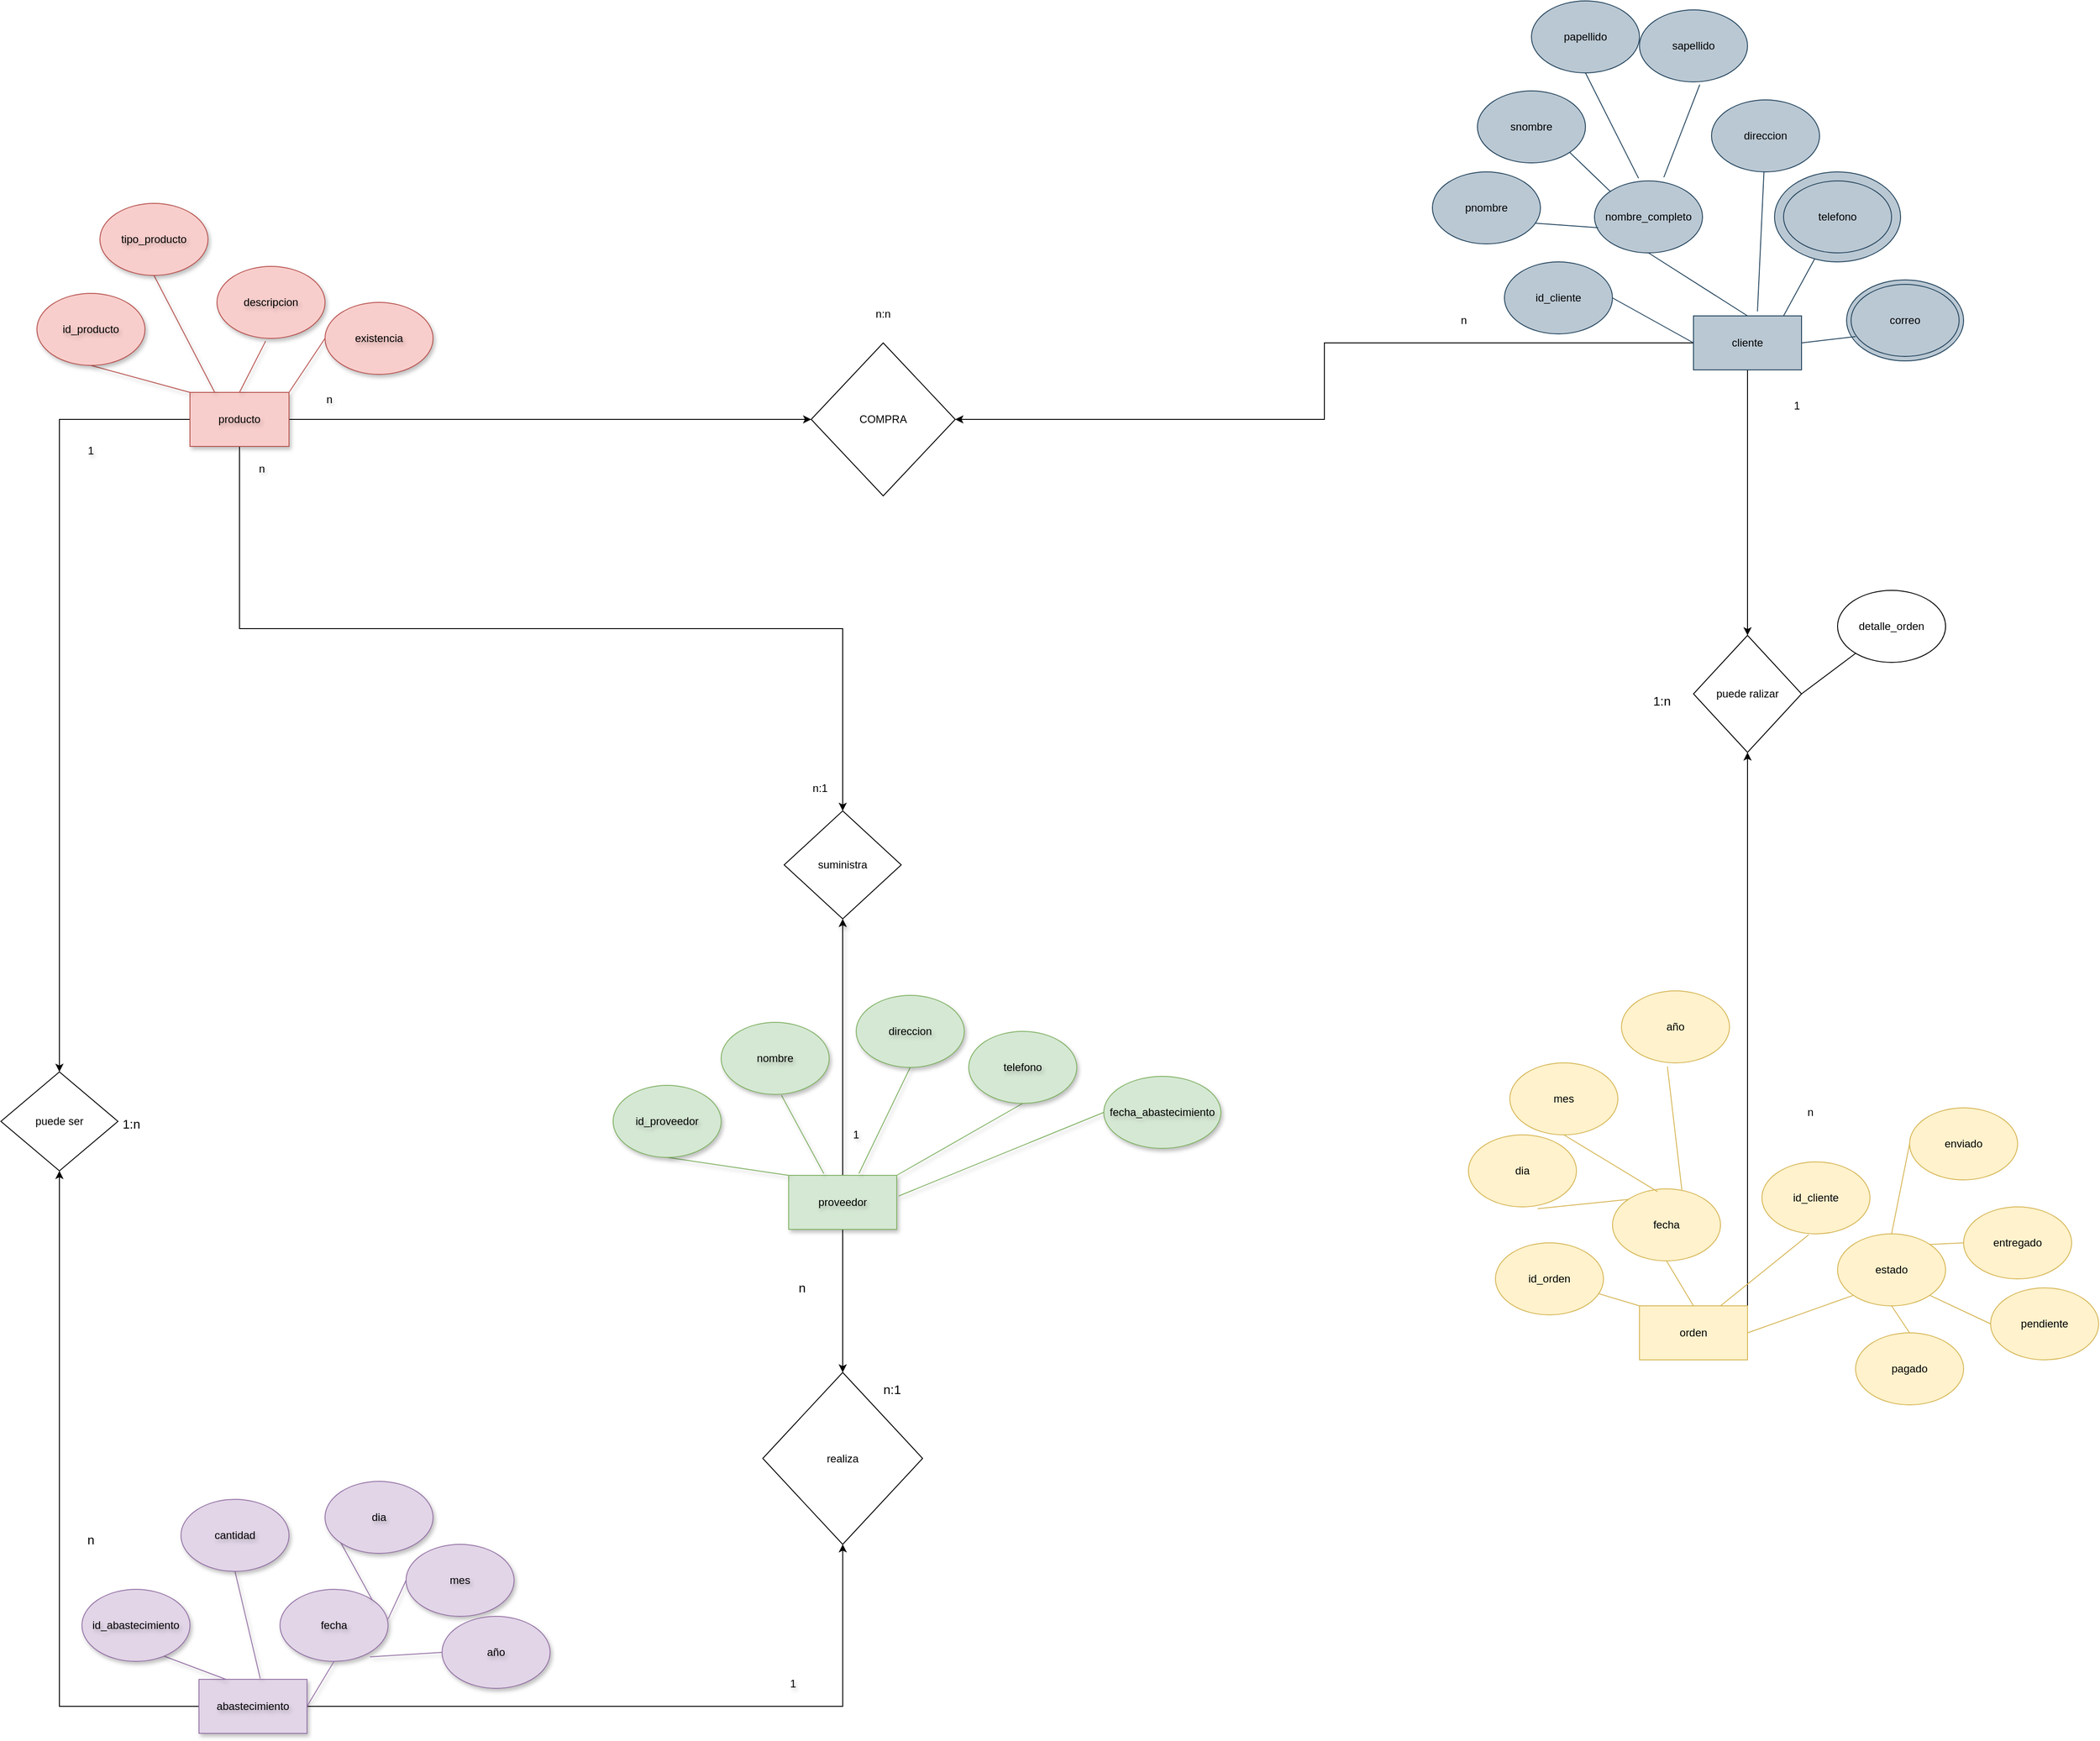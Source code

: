 <mxfile version="24.0.2" type="github">
  <diagram name="Página-1" id="KQwpbQ9i_a1BtApClrWy">
    <mxGraphModel dx="5002" dy="2839" grid="1" gridSize="10" guides="1" tooltips="1" connect="1" arrows="1" fold="1" page="1" pageScale="1" pageWidth="827" pageHeight="1169" math="0" shadow="0">
      <root>
        <mxCell id="0" />
        <mxCell id="1" parent="0" />
        <mxCell id="RHrHVaiQjJZBg-y2Oaoj-41" value="" style="ellipse;whiteSpace=wrap;html=1;fillColor=#bac8d3;strokeColor=#23445d;" vertex="1" parent="1">
          <mxGeometry x="590" y="-205" width="130" height="90" as="geometry" />
        </mxCell>
        <mxCell id="RHrHVaiQjJZBg-y2Oaoj-15" value="" style="ellipse;whiteSpace=wrap;html=1;fillColor=#bac8d3;strokeColor=#23445d;" vertex="1" parent="1">
          <mxGeometry x="510" y="-325" width="140" height="100" as="geometry" />
        </mxCell>
        <mxCell id="RHrHVaiQjJZBg-y2Oaoj-98" style="edgeStyle=orthogonalEdgeStyle;rounded=0;orthogonalLoop=1;jettySize=auto;html=1;" edge="1" parent="1" source="RHrHVaiQjJZBg-y2Oaoj-1" target="RHrHVaiQjJZBg-y2Oaoj-99">
          <mxGeometry relative="1" as="geometry">
            <mxPoint x="530" y="300" as="targetPoint" />
          </mxGeometry>
        </mxCell>
        <mxCell id="RHrHVaiQjJZBg-y2Oaoj-122" style="edgeStyle=orthogonalEdgeStyle;rounded=0;orthogonalLoop=1;jettySize=auto;html=1;exitX=0;exitY=0.5;exitDx=0;exitDy=0;entryX=1;entryY=0.5;entryDx=0;entryDy=0;" edge="1" parent="1" source="RHrHVaiQjJZBg-y2Oaoj-1" target="RHrHVaiQjJZBg-y2Oaoj-97">
          <mxGeometry relative="1" as="geometry" />
        </mxCell>
        <mxCell id="RHrHVaiQjJZBg-y2Oaoj-1" value="cliente" style="rounded=0;whiteSpace=wrap;html=1;fillColor=#bac8d3;strokeColor=#23445d;" vertex="1" parent="1">
          <mxGeometry x="420" y="-165" width="120" height="60" as="geometry" />
        </mxCell>
        <mxCell id="RHrHVaiQjJZBg-y2Oaoj-90" style="edgeStyle=orthogonalEdgeStyle;rounded=0;orthogonalLoop=1;jettySize=auto;html=1;entryX=0.5;entryY=0;entryDx=0;entryDy=0;exitX=0.5;exitY=1;exitDx=0;exitDy=0;" edge="1" parent="1" source="RHrHVaiQjJZBg-y2Oaoj-2" target="RHrHVaiQjJZBg-y2Oaoj-92">
          <mxGeometry relative="1" as="geometry">
            <mxPoint x="-890" y="530" as="targetPoint" />
            <mxPoint x="-1140" y="160" as="sourcePoint" />
          </mxGeometry>
        </mxCell>
        <mxCell id="RHrHVaiQjJZBg-y2Oaoj-108" style="edgeStyle=orthogonalEdgeStyle;rounded=0;orthogonalLoop=1;jettySize=auto;html=1;exitX=0;exitY=0.5;exitDx=0;exitDy=0;" edge="1" parent="1" source="RHrHVaiQjJZBg-y2Oaoj-2" target="RHrHVaiQjJZBg-y2Oaoj-109">
          <mxGeometry relative="1" as="geometry">
            <mxPoint x="-1412" y="420" as="targetPoint" />
          </mxGeometry>
        </mxCell>
        <mxCell id="RHrHVaiQjJZBg-y2Oaoj-111" style="edgeStyle=orthogonalEdgeStyle;rounded=0;orthogonalLoop=1;jettySize=auto;html=1;entryX=0;entryY=0.5;entryDx=0;entryDy=0;" edge="1" parent="1" source="RHrHVaiQjJZBg-y2Oaoj-2" target="RHrHVaiQjJZBg-y2Oaoj-97">
          <mxGeometry relative="1" as="geometry" />
        </mxCell>
        <mxCell id="RHrHVaiQjJZBg-y2Oaoj-2" value="producto" style="rounded=0;whiteSpace=wrap;html=1;fillColor=#f8cecc;strokeColor=#b85450;shadow=1;textShadow=1;" vertex="1" parent="1">
          <mxGeometry x="-1250" y="-80" width="110" height="60" as="geometry" />
        </mxCell>
        <mxCell id="RHrHVaiQjJZBg-y2Oaoj-91" style="edgeStyle=orthogonalEdgeStyle;rounded=0;orthogonalLoop=1;jettySize=auto;html=1;exitX=0.5;exitY=0;exitDx=0;exitDy=0;entryX=0.5;entryY=1;entryDx=0;entryDy=0;shadow=1;textShadow=1;" edge="1" parent="1" source="RHrHVaiQjJZBg-y2Oaoj-3" target="RHrHVaiQjJZBg-y2Oaoj-92">
          <mxGeometry relative="1" as="geometry">
            <mxPoint x="-525" y="540" as="targetPoint" />
          </mxGeometry>
        </mxCell>
        <mxCell id="RHrHVaiQjJZBg-y2Oaoj-127" style="edgeStyle=orthogonalEdgeStyle;rounded=0;orthogonalLoop=1;jettySize=auto;html=1;entryX=0.5;entryY=0;entryDx=0;entryDy=0;" edge="1" parent="1" source="RHrHVaiQjJZBg-y2Oaoj-3" target="RHrHVaiQjJZBg-y2Oaoj-126">
          <mxGeometry relative="1" as="geometry" />
        </mxCell>
        <mxCell id="RHrHVaiQjJZBg-y2Oaoj-3" value="proveedor" style="rounded=0;whiteSpace=wrap;html=1;fillColor=#d5e8d4;strokeColor=#82b366;shadow=1;textShadow=1;" vertex="1" parent="1">
          <mxGeometry x="-585" y="790" width="120" height="60" as="geometry" />
        </mxCell>
        <mxCell id="RHrHVaiQjJZBg-y2Oaoj-100" style="edgeStyle=orthogonalEdgeStyle;rounded=0;orthogonalLoop=1;jettySize=auto;html=1;exitX=1;exitY=0;exitDx=0;exitDy=0;entryX=0.5;entryY=1;entryDx=0;entryDy=0;" edge="1" parent="1" source="RHrHVaiQjJZBg-y2Oaoj-5" target="RHrHVaiQjJZBg-y2Oaoj-99">
          <mxGeometry relative="1" as="geometry">
            <mxPoint x="544" y="455" as="targetPoint" />
          </mxGeometry>
        </mxCell>
        <mxCell id="RHrHVaiQjJZBg-y2Oaoj-5" value="orden" style="rounded=0;whiteSpace=wrap;html=1;fillColor=#fff2cc;strokeColor=#d6b656;" vertex="1" parent="1">
          <mxGeometry x="360" y="935" width="120" height="60" as="geometry" />
        </mxCell>
        <mxCell id="RHrHVaiQjJZBg-y2Oaoj-8" value="" style="endArrow=none;html=1;rounded=0;exitX=0;exitY=0.5;exitDx=0;exitDy=0;entryX=1;entryY=0.5;entryDx=0;entryDy=0;fillColor=#bac8d3;strokeColor=#23445d;" edge="1" parent="1" source="RHrHVaiQjJZBg-y2Oaoj-1" target="RHrHVaiQjJZBg-y2Oaoj-11">
          <mxGeometry width="50" height="50" relative="1" as="geometry">
            <mxPoint x="460" y="-155" as="sourcePoint" />
            <mxPoint x="450" y="-265" as="targetPoint" />
          </mxGeometry>
        </mxCell>
        <mxCell id="RHrHVaiQjJZBg-y2Oaoj-9" value="" style="endArrow=none;html=1;rounded=0;exitX=0.5;exitY=0;exitDx=0;exitDy=0;entryX=0.5;entryY=1;entryDx=0;entryDy=0;fillColor=#bac8d3;strokeColor=#23445d;" edge="1" parent="1" source="RHrHVaiQjJZBg-y2Oaoj-1" target="RHrHVaiQjJZBg-y2Oaoj-12">
          <mxGeometry width="50" height="50" relative="1" as="geometry">
            <mxPoint x="500" y="-175" as="sourcePoint" />
            <mxPoint x="480" y="-245" as="targetPoint" />
          </mxGeometry>
        </mxCell>
        <mxCell id="RHrHVaiQjJZBg-y2Oaoj-10" value="" style="endArrow=none;html=1;rounded=0;fillColor=#bac8d3;strokeColor=#23445d;" edge="1" parent="1" target="RHrHVaiQjJZBg-y2Oaoj-15">
          <mxGeometry width="50" height="50" relative="1" as="geometry">
            <mxPoint x="520" y="-165" as="sourcePoint" />
            <mxPoint x="530" y="-245" as="targetPoint" />
          </mxGeometry>
        </mxCell>
        <mxCell id="RHrHVaiQjJZBg-y2Oaoj-11" value="id_cliente" style="ellipse;whiteSpace=wrap;html=1;fillColor=#bac8d3;strokeColor=#23445d;" vertex="1" parent="1">
          <mxGeometry x="210" y="-225" width="120" height="80" as="geometry" />
        </mxCell>
        <mxCell id="RHrHVaiQjJZBg-y2Oaoj-12" value="nombre_completo" style="ellipse;whiteSpace=wrap;html=1;fillColor=#bac8d3;strokeColor=#23445d;" vertex="1" parent="1">
          <mxGeometry x="310" y="-315" width="120" height="80" as="geometry" />
        </mxCell>
        <mxCell id="RHrHVaiQjJZBg-y2Oaoj-13" value="direccion" style="ellipse;whiteSpace=wrap;html=1;fillColor=#bac8d3;strokeColor=#23445d;" vertex="1" parent="1">
          <mxGeometry x="440" y="-405" width="120" height="80" as="geometry" />
        </mxCell>
        <mxCell id="RHrHVaiQjJZBg-y2Oaoj-14" value="telefono" style="ellipse;whiteSpace=wrap;html=1;fillColor=#bac8d3;strokeColor=#23445d;" vertex="1" parent="1">
          <mxGeometry x="520" y="-315" width="120" height="80" as="geometry" />
        </mxCell>
        <mxCell id="RHrHVaiQjJZBg-y2Oaoj-16" value="" style="endArrow=none;html=1;rounded=0;exitX=0.592;exitY=-0.083;exitDx=0;exitDy=0;exitPerimeter=0;fillColor=#bac8d3;strokeColor=#23445d;" edge="1" parent="1" source="RHrHVaiQjJZBg-y2Oaoj-1" target="RHrHVaiQjJZBg-y2Oaoj-13">
          <mxGeometry width="50" height="50" relative="1" as="geometry">
            <mxPoint x="480" y="-135" as="sourcePoint" />
            <mxPoint x="480" y="-235" as="targetPoint" />
          </mxGeometry>
        </mxCell>
        <mxCell id="RHrHVaiQjJZBg-y2Oaoj-17" value="" style="endArrow=none;html=1;rounded=0;entryX=0.95;entryY=0.713;entryDx=0;entryDy=0;entryPerimeter=0;exitX=0.033;exitY=0.65;exitDx=0;exitDy=0;exitPerimeter=0;fillColor=#bac8d3;strokeColor=#23445d;" edge="1" parent="1" source="RHrHVaiQjJZBg-y2Oaoj-12" target="RHrHVaiQjJZBg-y2Oaoj-19">
          <mxGeometry width="50" height="50" relative="1" as="geometry">
            <mxPoint x="300" y="-265" as="sourcePoint" />
            <mxPoint x="240" y="-285" as="targetPoint" />
          </mxGeometry>
        </mxCell>
        <mxCell id="RHrHVaiQjJZBg-y2Oaoj-18" value="" style="endArrow=none;html=1;rounded=0;exitX=0;exitY=0;exitDx=0;exitDy=0;entryX=1;entryY=1;entryDx=0;entryDy=0;fillColor=#bac8d3;strokeColor=#23445d;" edge="1" parent="1" source="RHrHVaiQjJZBg-y2Oaoj-12" target="RHrHVaiQjJZBg-y2Oaoj-20">
          <mxGeometry width="50" height="50" relative="1" as="geometry">
            <mxPoint x="220" y="-295" as="sourcePoint" />
            <mxPoint x="380" y="-395" as="targetPoint" />
          </mxGeometry>
        </mxCell>
        <mxCell id="RHrHVaiQjJZBg-y2Oaoj-19" value="pnombre" style="ellipse;whiteSpace=wrap;html=1;fillColor=#bac8d3;strokeColor=#23445d;" vertex="1" parent="1">
          <mxGeometry x="130" y="-325" width="120" height="80" as="geometry" />
        </mxCell>
        <mxCell id="RHrHVaiQjJZBg-y2Oaoj-20" value="snombre" style="ellipse;whiteSpace=wrap;html=1;fillColor=#bac8d3;strokeColor=#23445d;" vertex="1" parent="1">
          <mxGeometry x="180" y="-415" width="120" height="80" as="geometry" />
        </mxCell>
        <mxCell id="RHrHVaiQjJZBg-y2Oaoj-21" value="papellido" style="ellipse;whiteSpace=wrap;html=1;fillColor=#bac8d3;strokeColor=#23445d;" vertex="1" parent="1">
          <mxGeometry x="240" y="-515" width="120" height="80" as="geometry" />
        </mxCell>
        <mxCell id="RHrHVaiQjJZBg-y2Oaoj-22" value="sapellido" style="ellipse;whiteSpace=wrap;html=1;fillColor=#bac8d3;strokeColor=#23445d;" vertex="1" parent="1">
          <mxGeometry x="360" y="-505" width="120" height="80" as="geometry" />
        </mxCell>
        <mxCell id="RHrHVaiQjJZBg-y2Oaoj-23" value="" style="endArrow=none;html=1;rounded=0;exitX=0.408;exitY=-0.037;exitDx=0;exitDy=0;exitPerimeter=0;entryX=0.5;entryY=1;entryDx=0;entryDy=0;fillColor=#bac8d3;strokeColor=#23445d;" edge="1" parent="1" source="RHrHVaiQjJZBg-y2Oaoj-12" target="RHrHVaiQjJZBg-y2Oaoj-21">
          <mxGeometry width="50" height="50" relative="1" as="geometry">
            <mxPoint x="240" y="-365" as="sourcePoint" />
            <mxPoint x="240" y="-465" as="targetPoint" />
          </mxGeometry>
        </mxCell>
        <mxCell id="RHrHVaiQjJZBg-y2Oaoj-24" value="" style="endArrow=none;html=1;rounded=0;exitX=0.642;exitY=-0.05;exitDx=0;exitDy=0;exitPerimeter=0;entryX=0.558;entryY=1.038;entryDx=0;entryDy=0;entryPerimeter=0;fillColor=#bac8d3;strokeColor=#23445d;" edge="1" parent="1" source="RHrHVaiQjJZBg-y2Oaoj-12" target="RHrHVaiQjJZBg-y2Oaoj-22">
          <mxGeometry width="50" height="50" relative="1" as="geometry">
            <mxPoint x="369.5" y="-355" as="sourcePoint" />
            <mxPoint x="369.5" y="-455" as="targetPoint" />
          </mxGeometry>
        </mxCell>
        <mxCell id="RHrHVaiQjJZBg-y2Oaoj-25" value="" style="endArrow=none;html=1;rounded=0;exitX=0;exitY=0;exitDx=0;exitDy=0;entryX=0.5;entryY=1;entryDx=0;entryDy=0;fillColor=#f8cecc;strokeColor=#b85450;shadow=1;textShadow=1;" edge="1" parent="1" source="RHrHVaiQjJZBg-y2Oaoj-2" target="RHrHVaiQjJZBg-y2Oaoj-29">
          <mxGeometry width="50" height="50" relative="1" as="geometry">
            <mxPoint x="-1240" y="-80" as="sourcePoint" />
            <mxPoint x="-1240" y="-180" as="targetPoint" />
          </mxGeometry>
        </mxCell>
        <mxCell id="RHrHVaiQjJZBg-y2Oaoj-26" value="" style="endArrow=none;html=1;rounded=0;exitX=0.25;exitY=0;exitDx=0;exitDy=0;entryX=0.5;entryY=1;entryDx=0;entryDy=0;fillColor=#f8cecc;strokeColor=#b85450;shadow=1;textShadow=1;" edge="1" parent="1" source="RHrHVaiQjJZBg-y2Oaoj-2" target="RHrHVaiQjJZBg-y2Oaoj-31">
          <mxGeometry width="50" height="50" relative="1" as="geometry">
            <mxPoint x="-1190" y="-80" as="sourcePoint" />
            <mxPoint x="-1190" y="-180" as="targetPoint" />
          </mxGeometry>
        </mxCell>
        <mxCell id="RHrHVaiQjJZBg-y2Oaoj-28" value="" style="endArrow=none;html=1;rounded=0;exitX=0.5;exitY=0;exitDx=0;exitDy=0;entryX=0.45;entryY=1.038;entryDx=0;entryDy=0;entryPerimeter=0;fillColor=#f8cecc;strokeColor=#b85450;shadow=1;textShadow=1;" edge="1" parent="1" source="RHrHVaiQjJZBg-y2Oaoj-2" target="RHrHVaiQjJZBg-y2Oaoj-33">
          <mxGeometry width="50" height="50" relative="1" as="geometry">
            <mxPoint x="-1020" y="40" as="sourcePoint" />
            <mxPoint x="-1110" y="-160" as="targetPoint" />
          </mxGeometry>
        </mxCell>
        <mxCell id="RHrHVaiQjJZBg-y2Oaoj-29" value="id_producto" style="ellipse;whiteSpace=wrap;html=1;fillColor=#f8cecc;strokeColor=#b85450;shadow=1;textShadow=1;" vertex="1" parent="1">
          <mxGeometry x="-1420" y="-190" width="120" height="80" as="geometry" />
        </mxCell>
        <mxCell id="RHrHVaiQjJZBg-y2Oaoj-31" value="tipo_producto" style="ellipse;whiteSpace=wrap;html=1;fillColor=#f8cecc;strokeColor=#b85450;shadow=1;textShadow=1;" vertex="1" parent="1">
          <mxGeometry x="-1350" y="-290" width="120" height="80" as="geometry" />
        </mxCell>
        <mxCell id="RHrHVaiQjJZBg-y2Oaoj-33" value="descripcion" style="ellipse;whiteSpace=wrap;html=1;fillColor=#f8cecc;strokeColor=#b85450;shadow=1;textShadow=1;" vertex="1" parent="1">
          <mxGeometry x="-1220" y="-220" width="120" height="80" as="geometry" />
        </mxCell>
        <mxCell id="RHrHVaiQjJZBg-y2Oaoj-34" value="existencia" style="ellipse;whiteSpace=wrap;html=1;fillColor=#f8cecc;strokeColor=#b85450;shadow=1;textShadow=1;" vertex="1" parent="1">
          <mxGeometry x="-1100" y="-180" width="120" height="80" as="geometry" />
        </mxCell>
        <mxCell id="RHrHVaiQjJZBg-y2Oaoj-36" value="" style="endArrow=none;html=1;rounded=0;exitX=1;exitY=0;exitDx=0;exitDy=0;entryX=0;entryY=0.5;entryDx=0;entryDy=0;fillColor=#f8cecc;strokeColor=#b85450;shadow=1;textShadow=1;" edge="1" parent="1" source="RHrHVaiQjJZBg-y2Oaoj-2" target="RHrHVaiQjJZBg-y2Oaoj-34">
          <mxGeometry width="50" height="50" relative="1" as="geometry">
            <mxPoint x="-1090" y="-10" as="sourcePoint" />
            <mxPoint x="-1030" y="-80" as="targetPoint" />
          </mxGeometry>
        </mxCell>
        <mxCell id="RHrHVaiQjJZBg-y2Oaoj-39" value="correo" style="ellipse;whiteSpace=wrap;html=1;fillColor=#bac8d3;strokeColor=#23445d;" vertex="1" parent="1">
          <mxGeometry x="595" y="-200" width="120" height="80" as="geometry" />
        </mxCell>
        <mxCell id="RHrHVaiQjJZBg-y2Oaoj-40" value="" style="endArrow=none;html=1;rounded=0;exitX=1;exitY=0.5;exitDx=0;exitDy=0;entryX=0.042;entryY=0.725;entryDx=0;entryDy=0;entryPerimeter=0;fillColor=#bac8d3;strokeColor=#23445d;" edge="1" parent="1" source="RHrHVaiQjJZBg-y2Oaoj-1" target="RHrHVaiQjJZBg-y2Oaoj-39">
          <mxGeometry width="50" height="50" relative="1" as="geometry">
            <mxPoint x="639" y="-65" as="sourcePoint" />
            <mxPoint x="639" y="-165" as="targetPoint" />
          </mxGeometry>
        </mxCell>
        <mxCell id="RHrHVaiQjJZBg-y2Oaoj-42" value="" style="endArrow=none;html=1;rounded=0;exitX=0;exitY=0;exitDx=0;exitDy=0;entryX=0.5;entryY=1;entryDx=0;entryDy=0;fillColor=#d5e8d4;strokeColor=#82b366;shadow=1;textShadow=1;" edge="1" parent="1" source="RHrHVaiQjJZBg-y2Oaoj-3" target="RHrHVaiQjJZBg-y2Oaoj-47">
          <mxGeometry width="50" height="50" relative="1" as="geometry">
            <mxPoint x="-600" y="650" as="sourcePoint" />
            <mxPoint x="-610" y="680" as="targetPoint" />
          </mxGeometry>
        </mxCell>
        <mxCell id="RHrHVaiQjJZBg-y2Oaoj-43" value="" style="endArrow=none;html=1;rounded=0;exitX=0.325;exitY=-0.033;exitDx=0;exitDy=0;exitPerimeter=0;entryX=0.558;entryY=1.013;entryDx=0;entryDy=0;entryPerimeter=0;fillColor=#d5e8d4;strokeColor=#82b366;shadow=1;textShadow=1;" edge="1" parent="1" source="RHrHVaiQjJZBg-y2Oaoj-3" target="RHrHVaiQjJZBg-y2Oaoj-48">
          <mxGeometry width="50" height="50" relative="1" as="geometry">
            <mxPoint x="-510" y="730" as="sourcePoint" />
            <mxPoint x="-550" y="630" as="targetPoint" />
          </mxGeometry>
        </mxCell>
        <mxCell id="RHrHVaiQjJZBg-y2Oaoj-44" value="" style="endArrow=none;html=1;rounded=0;exitX=0.65;exitY=-0.033;exitDx=0;exitDy=0;exitPerimeter=0;entryX=0.5;entryY=1;entryDx=0;entryDy=0;fillColor=#d5e8d4;strokeColor=#82b366;shadow=1;textShadow=1;" edge="1" parent="1" source="RHrHVaiQjJZBg-y2Oaoj-3" target="RHrHVaiQjJZBg-y2Oaoj-50">
          <mxGeometry width="50" height="50" relative="1" as="geometry">
            <mxPoint x="-370" y="760" as="sourcePoint" />
            <mxPoint x="-490" y="640" as="targetPoint" />
          </mxGeometry>
        </mxCell>
        <mxCell id="RHrHVaiQjJZBg-y2Oaoj-45" value="" style="endArrow=none;html=1;rounded=0;exitX=1;exitY=0;exitDx=0;exitDy=0;entryX=0.5;entryY=1;entryDx=0;entryDy=0;fillColor=#d5e8d4;strokeColor=#82b366;shadow=1;textShadow=1;" edge="1" parent="1" source="RHrHVaiQjJZBg-y2Oaoj-3" target="RHrHVaiQjJZBg-y2Oaoj-51">
          <mxGeometry width="50" height="50" relative="1" as="geometry">
            <mxPoint x="-310.5" y="770" as="sourcePoint" />
            <mxPoint x="-430" y="650" as="targetPoint" />
          </mxGeometry>
        </mxCell>
        <mxCell id="RHrHVaiQjJZBg-y2Oaoj-46" value="" style="endArrow=none;html=1;rounded=0;exitX=1.017;exitY=0.383;exitDx=0;exitDy=0;exitPerimeter=0;entryX=0;entryY=0.5;entryDx=0;entryDy=0;fillColor=#d5e8d4;strokeColor=#82b366;shadow=1;textShadow=1;" edge="1" parent="1" source="RHrHVaiQjJZBg-y2Oaoj-3" target="RHrHVaiQjJZBg-y2Oaoj-52">
          <mxGeometry width="50" height="50" relative="1" as="geometry">
            <mxPoint x="-240" y="750" as="sourcePoint" />
            <mxPoint x="-370" y="780" as="targetPoint" />
          </mxGeometry>
        </mxCell>
        <mxCell id="RHrHVaiQjJZBg-y2Oaoj-47" value="id_proveedor" style="ellipse;whiteSpace=wrap;html=1;fillColor=#d5e8d4;strokeColor=#82b366;shadow=1;textShadow=1;" vertex="1" parent="1">
          <mxGeometry x="-780" y="690" width="120" height="80" as="geometry" />
        </mxCell>
        <mxCell id="RHrHVaiQjJZBg-y2Oaoj-48" value="nombre" style="ellipse;whiteSpace=wrap;html=1;fillColor=#d5e8d4;strokeColor=#82b366;shadow=1;textShadow=1;" vertex="1" parent="1">
          <mxGeometry x="-660" y="620" width="120" height="80" as="geometry" />
        </mxCell>
        <mxCell id="RHrHVaiQjJZBg-y2Oaoj-50" value="direccion" style="ellipse;whiteSpace=wrap;html=1;fillColor=#d5e8d4;strokeColor=#82b366;shadow=1;textShadow=1;" vertex="1" parent="1">
          <mxGeometry x="-510" y="590" width="120" height="80" as="geometry" />
        </mxCell>
        <mxCell id="RHrHVaiQjJZBg-y2Oaoj-51" value="telefono" style="ellipse;whiteSpace=wrap;html=1;fillColor=#d5e8d4;strokeColor=#82b366;shadow=1;textShadow=1;" vertex="1" parent="1">
          <mxGeometry x="-385" y="630" width="120" height="80" as="geometry" />
        </mxCell>
        <mxCell id="RHrHVaiQjJZBg-y2Oaoj-53" value="" style="endArrow=none;html=1;rounded=0;exitX=0;exitY=0;exitDx=0;exitDy=0;fillColor=#fff2cc;strokeColor=#d6b656;" edge="1" parent="1" source="RHrHVaiQjJZBg-y2Oaoj-5" target="RHrHVaiQjJZBg-y2Oaoj-58">
          <mxGeometry width="50" height="50" relative="1" as="geometry">
            <mxPoint x="370" y="900" as="sourcePoint" />
            <mxPoint x="310" y="835" as="targetPoint" />
          </mxGeometry>
        </mxCell>
        <mxCell id="RHrHVaiQjJZBg-y2Oaoj-54" value="" style="endArrow=none;html=1;rounded=0;exitX=0.5;exitY=0;exitDx=0;exitDy=0;entryX=0.5;entryY=1;entryDx=0;entryDy=0;fillColor=#fff2cc;strokeColor=#d6b656;" edge="1" parent="1" source="RHrHVaiQjJZBg-y2Oaoj-5" target="RHrHVaiQjJZBg-y2Oaoj-59">
          <mxGeometry width="50" height="50" relative="1" as="geometry">
            <mxPoint x="470" y="765" as="sourcePoint" />
            <mxPoint x="420" y="825" as="targetPoint" />
          </mxGeometry>
        </mxCell>
        <mxCell id="RHrHVaiQjJZBg-y2Oaoj-55" value="" style="endArrow=none;html=1;rounded=0;exitX=0.75;exitY=0;exitDx=0;exitDy=0;entryX=0.433;entryY=1.013;entryDx=0;entryDy=0;entryPerimeter=0;fillColor=#fff2cc;strokeColor=#d6b656;" edge="1" parent="1" source="RHrHVaiQjJZBg-y2Oaoj-5" target="RHrHVaiQjJZBg-y2Oaoj-60">
          <mxGeometry width="50" height="50" relative="1" as="geometry">
            <mxPoint x="480" y="775" as="sourcePoint" />
            <mxPoint x="480" y="855" as="targetPoint" />
          </mxGeometry>
        </mxCell>
        <mxCell id="RHrHVaiQjJZBg-y2Oaoj-56" value="" style="endArrow=none;html=1;rounded=0;exitX=1;exitY=0.5;exitDx=0;exitDy=0;entryX=0;entryY=1;entryDx=0;entryDy=0;fillColor=#fff2cc;strokeColor=#d6b656;" edge="1" parent="1" source="RHrHVaiQjJZBg-y2Oaoj-5" target="RHrHVaiQjJZBg-y2Oaoj-61">
          <mxGeometry width="50" height="50" relative="1" as="geometry">
            <mxPoint x="520" y="950" as="sourcePoint" />
            <mxPoint x="550" y="925" as="targetPoint" />
          </mxGeometry>
        </mxCell>
        <mxCell id="RHrHVaiQjJZBg-y2Oaoj-57" value="" style="endArrow=none;html=1;rounded=0;entryX=0.5;entryY=0;entryDx=0;entryDy=0;exitX=0;exitY=0.5;exitDx=0;exitDy=0;fillColor=#fff2cc;strokeColor=#d6b656;" edge="1" parent="1" source="RHrHVaiQjJZBg-y2Oaoj-62" target="RHrHVaiQjJZBg-y2Oaoj-61">
          <mxGeometry width="50" height="50" relative="1" as="geometry">
            <mxPoint x="540" y="1045" as="sourcePoint" />
            <mxPoint x="490" y="975" as="targetPoint" />
          </mxGeometry>
        </mxCell>
        <mxCell id="RHrHVaiQjJZBg-y2Oaoj-58" value="id_orden" style="ellipse;whiteSpace=wrap;html=1;fillColor=#fff2cc;strokeColor=#d6b656;" vertex="1" parent="1">
          <mxGeometry x="200" y="865" width="120" height="80" as="geometry" />
        </mxCell>
        <mxCell id="RHrHVaiQjJZBg-y2Oaoj-59" value="fecha" style="ellipse;whiteSpace=wrap;html=1;fillColor=#fff2cc;strokeColor=#d6b656;" vertex="1" parent="1">
          <mxGeometry x="330" y="805" width="120" height="80" as="geometry" />
        </mxCell>
        <mxCell id="RHrHVaiQjJZBg-y2Oaoj-60" value="id_cliente" style="ellipse;whiteSpace=wrap;html=1;fillColor=#fff2cc;strokeColor=#d6b656;" vertex="1" parent="1">
          <mxGeometry x="496" y="775" width="120" height="80" as="geometry" />
        </mxCell>
        <mxCell id="RHrHVaiQjJZBg-y2Oaoj-61" value="estado" style="ellipse;whiteSpace=wrap;html=1;fillColor=#fff2cc;strokeColor=#d6b656;" vertex="1" parent="1">
          <mxGeometry x="580" y="855" width="120" height="80" as="geometry" />
        </mxCell>
        <mxCell id="RHrHVaiQjJZBg-y2Oaoj-62" value="enviado" style="ellipse;whiteSpace=wrap;html=1;fillColor=#fff2cc;strokeColor=#d6b656;" vertex="1" parent="1">
          <mxGeometry x="660" y="715" width="120" height="80" as="geometry" />
        </mxCell>
        <mxCell id="RHrHVaiQjJZBg-y2Oaoj-63" value="" style="endArrow=none;html=1;rounded=0;exitX=0;exitY=0;exitDx=0;exitDy=0;entryX=0.642;entryY=1.025;entryDx=0;entryDy=0;entryPerimeter=0;fillColor=#fff2cc;strokeColor=#d6b656;" edge="1" parent="1" source="RHrHVaiQjJZBg-y2Oaoj-59" target="RHrHVaiQjJZBg-y2Oaoj-67">
          <mxGeometry width="50" height="50" relative="1" as="geometry">
            <mxPoint x="290" y="835" as="sourcePoint" />
            <mxPoint x="300" y="805" as="targetPoint" />
          </mxGeometry>
        </mxCell>
        <mxCell id="RHrHVaiQjJZBg-y2Oaoj-65" value="" style="endArrow=none;html=1;rounded=0;exitX=0.417;exitY=0.038;exitDx=0;exitDy=0;exitPerimeter=0;entryX=0.5;entryY=1;entryDx=0;entryDy=0;fillColor=#fff2cc;strokeColor=#d6b656;" edge="1" parent="1" source="RHrHVaiQjJZBg-y2Oaoj-59" target="RHrHVaiQjJZBg-y2Oaoj-68">
          <mxGeometry width="50" height="50" relative="1" as="geometry">
            <mxPoint x="398" y="785" as="sourcePoint" />
            <mxPoint x="360" y="755" as="targetPoint" />
          </mxGeometry>
        </mxCell>
        <mxCell id="RHrHVaiQjJZBg-y2Oaoj-66" value="" style="endArrow=none;html=1;rounded=0;exitX=0.642;exitY=0.013;exitDx=0;exitDy=0;exitPerimeter=0;entryX=0.425;entryY=1.05;entryDx=0;entryDy=0;entryPerimeter=0;fillColor=#fff2cc;strokeColor=#d6b656;" edge="1" parent="1" source="RHrHVaiQjJZBg-y2Oaoj-59" target="RHrHVaiQjJZBg-y2Oaoj-69">
          <mxGeometry width="50" height="50" relative="1" as="geometry">
            <mxPoint x="400" y="805" as="sourcePoint" />
            <mxPoint x="420" y="745" as="targetPoint" />
          </mxGeometry>
        </mxCell>
        <mxCell id="RHrHVaiQjJZBg-y2Oaoj-67" value="dia" style="ellipse;whiteSpace=wrap;html=1;fillColor=#fff2cc;strokeColor=#d6b656;" vertex="1" parent="1">
          <mxGeometry x="170" y="745" width="120" height="80" as="geometry" />
        </mxCell>
        <mxCell id="RHrHVaiQjJZBg-y2Oaoj-68" value="mes" style="ellipse;whiteSpace=wrap;html=1;fillColor=#fff2cc;strokeColor=#d6b656;" vertex="1" parent="1">
          <mxGeometry x="216" y="665" width="120" height="80" as="geometry" />
        </mxCell>
        <mxCell id="RHrHVaiQjJZBg-y2Oaoj-69" value="año" style="ellipse;whiteSpace=wrap;html=1;fillColor=#fff2cc;strokeColor=#d6b656;" vertex="1" parent="1">
          <mxGeometry x="340" y="585" width="120" height="80" as="geometry" />
        </mxCell>
        <mxCell id="RHrHVaiQjJZBg-y2Oaoj-70" value="" style="endArrow=none;html=1;rounded=0;entryX=1;entryY=0;entryDx=0;entryDy=0;exitX=0;exitY=0.5;exitDx=0;exitDy=0;fillColor=#fff2cc;strokeColor=#d6b656;" edge="1" parent="1" source="RHrHVaiQjJZBg-y2Oaoj-71" target="RHrHVaiQjJZBg-y2Oaoj-61">
          <mxGeometry width="50" height="50" relative="1" as="geometry">
            <mxPoint x="678.49" y="1125" as="sourcePoint" />
            <mxPoint x="700" y="862.04" as="targetPoint" />
          </mxGeometry>
        </mxCell>
        <mxCell id="RHrHVaiQjJZBg-y2Oaoj-71" value="entregado" style="ellipse;whiteSpace=wrap;html=1;fillColor=#fff2cc;strokeColor=#d6b656;" vertex="1" parent="1">
          <mxGeometry x="720.0" y="825" width="120" height="80" as="geometry" />
        </mxCell>
        <mxCell id="RHrHVaiQjJZBg-y2Oaoj-72" value="" style="endArrow=none;html=1;rounded=0;entryX=1;entryY=1;entryDx=0;entryDy=0;exitX=0;exitY=0.5;exitDx=0;exitDy=0;fillColor=#fff2cc;strokeColor=#d6b656;" edge="1" parent="1" source="RHrHVaiQjJZBg-y2Oaoj-73" target="RHrHVaiQjJZBg-y2Oaoj-61">
          <mxGeometry width="50" height="50" relative="1" as="geometry">
            <mxPoint x="580" y="1265" as="sourcePoint" />
            <mxPoint x="660" y="1055" as="targetPoint" />
          </mxGeometry>
        </mxCell>
        <mxCell id="RHrHVaiQjJZBg-y2Oaoj-73" value="pendiente" style="ellipse;whiteSpace=wrap;html=1;fillColor=#fff2cc;strokeColor=#d6b656;" vertex="1" parent="1">
          <mxGeometry x="750" y="915" width="120" height="80" as="geometry" />
        </mxCell>
        <mxCell id="RHrHVaiQjJZBg-y2Oaoj-74" value="" style="endArrow=none;html=1;rounded=0;entryX=0.5;entryY=1;entryDx=0;entryDy=0;exitX=0.5;exitY=0;exitDx=0;exitDy=0;fillColor=#fff2cc;strokeColor=#d6b656;" edge="1" parent="1" source="RHrHVaiQjJZBg-y2Oaoj-75" target="RHrHVaiQjJZBg-y2Oaoj-61">
          <mxGeometry width="50" height="50" relative="1" as="geometry">
            <mxPoint x="540.04" y="1355" as="sourcePoint" />
            <mxPoint x="640" y="935" as="targetPoint" />
          </mxGeometry>
        </mxCell>
        <mxCell id="RHrHVaiQjJZBg-y2Oaoj-75" value="pagado" style="ellipse;whiteSpace=wrap;html=1;fillColor=#fff2cc;strokeColor=#d6b656;" vertex="1" parent="1">
          <mxGeometry x="600" y="965" width="120" height="80" as="geometry" />
        </mxCell>
        <mxCell id="RHrHVaiQjJZBg-y2Oaoj-110" style="edgeStyle=orthogonalEdgeStyle;rounded=0;orthogonalLoop=1;jettySize=auto;html=1;entryX=0.5;entryY=1;entryDx=0;entryDy=0;" edge="1" parent="1" source="RHrHVaiQjJZBg-y2Oaoj-76" target="RHrHVaiQjJZBg-y2Oaoj-109">
          <mxGeometry relative="1" as="geometry" />
        </mxCell>
        <mxCell id="RHrHVaiQjJZBg-y2Oaoj-125" style="edgeStyle=orthogonalEdgeStyle;rounded=0;orthogonalLoop=1;jettySize=auto;html=1;" edge="1" parent="1" source="RHrHVaiQjJZBg-y2Oaoj-76" target="RHrHVaiQjJZBg-y2Oaoj-126">
          <mxGeometry relative="1" as="geometry">
            <mxPoint x="-1170" y="960" as="targetPoint" />
          </mxGeometry>
        </mxCell>
        <mxCell id="RHrHVaiQjJZBg-y2Oaoj-76" value="abastecimiento" style="rounded=0;whiteSpace=wrap;html=1;fillColor=#e1d5e7;strokeColor=#9673a6;shadow=1;textShadow=1;" vertex="1" parent="1">
          <mxGeometry x="-1240" y="1350" width="120" height="60" as="geometry" />
        </mxCell>
        <mxCell id="RHrHVaiQjJZBg-y2Oaoj-77" value="" style="endArrow=none;html=1;rounded=0;entryX=0.25;entryY=0;entryDx=0;entryDy=0;exitX=0;exitY=0.5;exitDx=0;exitDy=0;fillColor=#e1d5e7;strokeColor=#9673a6;shadow=1;textShadow=1;" edge="1" parent="1" source="RHrHVaiQjJZBg-y2Oaoj-78" target="RHrHVaiQjJZBg-y2Oaoj-76">
          <mxGeometry width="50" height="50" relative="1" as="geometry">
            <mxPoint x="-1410" y="1520" as="sourcePoint" />
            <mxPoint x="-1330" y="1310" as="targetPoint" />
          </mxGeometry>
        </mxCell>
        <mxCell id="RHrHVaiQjJZBg-y2Oaoj-78" value="id_abastecimiento" style="ellipse;whiteSpace=wrap;html=1;fillColor=#e1d5e7;strokeColor=#9673a6;shadow=1;textShadow=1;" vertex="1" parent="1">
          <mxGeometry x="-1370" y="1250" width="120" height="80" as="geometry" />
        </mxCell>
        <mxCell id="RHrHVaiQjJZBg-y2Oaoj-79" value="" style="endArrow=none;html=1;rounded=0;entryX=0.567;entryY=-0.017;entryDx=0;entryDy=0;exitX=0.5;exitY=1;exitDx=0;exitDy=0;entryPerimeter=0;fillColor=#e1d5e7;strokeColor=#9673a6;shadow=1;textShadow=1;" edge="1" parent="1" source="RHrHVaiQjJZBg-y2Oaoj-80" target="RHrHVaiQjJZBg-y2Oaoj-76">
          <mxGeometry width="50" height="50" relative="1" as="geometry">
            <mxPoint x="-1200" y="1540" as="sourcePoint" />
            <mxPoint x="-1120" y="1330" as="targetPoint" />
          </mxGeometry>
        </mxCell>
        <mxCell id="RHrHVaiQjJZBg-y2Oaoj-80" value="cantidad" style="ellipse;whiteSpace=wrap;html=1;fillColor=#e1d5e7;strokeColor=#9673a6;shadow=1;textShadow=1;" vertex="1" parent="1">
          <mxGeometry x="-1260" y="1150" width="120" height="80" as="geometry" />
        </mxCell>
        <mxCell id="RHrHVaiQjJZBg-y2Oaoj-81" value="fecha" style="ellipse;whiteSpace=wrap;html=1;fillColor=#e1d5e7;strokeColor=#9673a6;shadow=1;textShadow=1;" vertex="1" parent="1">
          <mxGeometry x="-1150" y="1250" width="120" height="80" as="geometry" />
        </mxCell>
        <mxCell id="RHrHVaiQjJZBg-y2Oaoj-82" value="" style="endArrow=none;html=1;rounded=0;entryX=0;entryY=1;entryDx=0;entryDy=0;exitX=1;exitY=0;exitDx=0;exitDy=0;fillColor=#e1d5e7;strokeColor=#9673a6;shadow=1;textShadow=1;" edge="1" parent="1" source="RHrHVaiQjJZBg-y2Oaoj-81" target="RHrHVaiQjJZBg-y2Oaoj-85">
          <mxGeometry width="50" height="50" relative="1" as="geometry">
            <mxPoint x="-870" y="1460" as="sourcePoint" />
            <mxPoint x="-900" y="1440" as="targetPoint" />
          </mxGeometry>
        </mxCell>
        <mxCell id="RHrHVaiQjJZBg-y2Oaoj-83" value="" style="endArrow=none;html=1;rounded=0;entryX=0;entryY=0.5;entryDx=0;entryDy=0;exitX=1;exitY=0.413;exitDx=0;exitDy=0;exitPerimeter=0;fillColor=#e1d5e7;strokeColor=#9673a6;shadow=1;textShadow=1;" edge="1" parent="1" source="RHrHVaiQjJZBg-y2Oaoj-81" target="RHrHVaiQjJZBg-y2Oaoj-86">
          <mxGeometry width="50" height="50" relative="1" as="geometry">
            <mxPoint x="-900" y="1460" as="sourcePoint" />
            <mxPoint x="-840" y="1390" as="targetPoint" />
          </mxGeometry>
        </mxCell>
        <mxCell id="RHrHVaiQjJZBg-y2Oaoj-84" value="" style="endArrow=none;html=1;rounded=0;entryX=0;entryY=0.5;entryDx=0;entryDy=0;exitX=0.833;exitY=0.938;exitDx=0;exitDy=0;exitPerimeter=0;fillColor=#e1d5e7;strokeColor=#9673a6;shadow=1;textShadow=1;" edge="1" parent="1" source="RHrHVaiQjJZBg-y2Oaoj-81" target="RHrHVaiQjJZBg-y2Oaoj-87">
          <mxGeometry width="50" height="50" relative="1" as="geometry">
            <mxPoint x="-930" y="1530" as="sourcePoint" />
            <mxPoint x="-780" y="1380" as="targetPoint" />
            <Array as="points" />
          </mxGeometry>
        </mxCell>
        <mxCell id="RHrHVaiQjJZBg-y2Oaoj-85" value="dia" style="ellipse;whiteSpace=wrap;html=1;fillColor=#e1d5e7;strokeColor=#9673a6;shadow=1;textShadow=1;" vertex="1" parent="1">
          <mxGeometry x="-1100" y="1130" width="120" height="80" as="geometry" />
        </mxCell>
        <mxCell id="RHrHVaiQjJZBg-y2Oaoj-86" value="mes" style="ellipse;whiteSpace=wrap;html=1;fillColor=#e1d5e7;strokeColor=#9673a6;shadow=1;textShadow=1;" vertex="1" parent="1">
          <mxGeometry x="-1010" y="1200" width="120" height="80" as="geometry" />
        </mxCell>
        <mxCell id="RHrHVaiQjJZBg-y2Oaoj-87" value="año" style="ellipse;whiteSpace=wrap;html=1;fillColor=#e1d5e7;strokeColor=#9673a6;shadow=1;textShadow=1;" vertex="1" parent="1">
          <mxGeometry x="-970" y="1280" width="120" height="80" as="geometry" />
        </mxCell>
        <mxCell id="RHrHVaiQjJZBg-y2Oaoj-88" value="" style="endArrow=none;html=1;rounded=0;exitX=1;exitY=0.5;exitDx=0;exitDy=0;entryX=0.5;entryY=1;entryDx=0;entryDy=0;fillColor=#e1d5e7;strokeColor=#9673a6;shadow=1;textShadow=1;" edge="1" parent="1" source="RHrHVaiQjJZBg-y2Oaoj-76" target="RHrHVaiQjJZBg-y2Oaoj-81">
          <mxGeometry width="50" height="50" relative="1" as="geometry">
            <mxPoint x="-890" y="1420" as="sourcePoint" />
            <mxPoint x="-840" y="1370" as="targetPoint" />
          </mxGeometry>
        </mxCell>
        <mxCell id="RHrHVaiQjJZBg-y2Oaoj-92" value="suministra" style="rhombus;whiteSpace=wrap;html=1;" vertex="1" parent="1">
          <mxGeometry x="-590" y="385" width="130" height="120" as="geometry" />
        </mxCell>
        <mxCell id="RHrHVaiQjJZBg-y2Oaoj-97" value="COMPRA" style="rhombus;whiteSpace=wrap;html=1;" vertex="1" parent="1">
          <mxGeometry x="-560" y="-135" width="160" height="170" as="geometry" />
        </mxCell>
        <mxCell id="RHrHVaiQjJZBg-y2Oaoj-99" value="puede ralizar" style="rhombus;whiteSpace=wrap;html=1;" vertex="1" parent="1">
          <mxGeometry x="420" y="190" width="120" height="130" as="geometry" />
        </mxCell>
        <mxCell id="RHrHVaiQjJZBg-y2Oaoj-52" value="fecha_abastecimiento" style="ellipse;whiteSpace=wrap;html=1;fillColor=#d5e8d4;strokeColor=#82b366;shadow=1;textShadow=1;" vertex="1" parent="1">
          <mxGeometry x="-235" y="680" width="130" height="80" as="geometry" />
        </mxCell>
        <mxCell id="RHrHVaiQjJZBg-y2Oaoj-109" value="puede ser" style="rhombus;whiteSpace=wrap;html=1;" vertex="1" parent="1">
          <mxGeometry x="-1460" y="675" width="130" height="110" as="geometry" />
        </mxCell>
        <mxCell id="RHrHVaiQjJZBg-y2Oaoj-113" value="n" style="text;html=1;align=center;verticalAlign=middle;whiteSpace=wrap;rounded=0;shadow=1;textShadow=1;" vertex="1" parent="1">
          <mxGeometry x="-1140" y="-87.5" width="90" height="30" as="geometry" />
        </mxCell>
        <mxCell id="RHrHVaiQjJZBg-y2Oaoj-115" value="n:n" style="text;html=1;align=center;verticalAlign=middle;whiteSpace=wrap;rounded=0;" vertex="1" parent="1">
          <mxGeometry x="-595" y="-230" width="230" height="125" as="geometry" />
        </mxCell>
        <mxCell id="RHrHVaiQjJZBg-y2Oaoj-116" value="n" style="text;html=1;align=center;verticalAlign=middle;whiteSpace=wrap;rounded=0;shadow=1;textShadow=1;" vertex="1" parent="1">
          <mxGeometry x="-1200" y="-10" width="60" height="30" as="geometry" />
        </mxCell>
        <mxCell id="RHrHVaiQjJZBg-y2Oaoj-117" value="1" style="text;html=1;align=center;verticalAlign=middle;whiteSpace=wrap;rounded=0;shadow=1;textShadow=1;" vertex="1" parent="1">
          <mxGeometry x="-540" y="730" width="60" height="30" as="geometry" />
        </mxCell>
        <mxCell id="RHrHVaiQjJZBg-y2Oaoj-118" value="n:1" style="text;html=1;align=center;verticalAlign=middle;whiteSpace=wrap;rounded=0;fillColor=none;" vertex="1" parent="1">
          <mxGeometry x="-620" y="330" width="140" height="60" as="geometry" />
        </mxCell>
        <mxCell id="RHrHVaiQjJZBg-y2Oaoj-124" value="n" style="text;html=1;align=center;verticalAlign=middle;whiteSpace=wrap;rounded=0;" vertex="1" parent="1">
          <mxGeometry x="120" y="-175" width="90" height="30" as="geometry" />
        </mxCell>
        <mxCell id="RHrHVaiQjJZBg-y2Oaoj-126" value="realiza" style="rhombus;whiteSpace=wrap;html=1;" vertex="1" parent="1">
          <mxGeometry x="-613.75" y="1009" width="177.5" height="191" as="geometry" />
        </mxCell>
        <mxCell id="RHrHVaiQjJZBg-y2Oaoj-128" value="&lt;font style=&quot;font-size: 14px;&quot;&gt;n&lt;/font&gt;" style="text;html=1;align=center;verticalAlign=middle;whiteSpace=wrap;rounded=0;" vertex="1" parent="1">
          <mxGeometry x="-600" y="900" width="60" height="30" as="geometry" />
        </mxCell>
        <mxCell id="RHrHVaiQjJZBg-y2Oaoj-129" value="1" style="text;html=1;align=center;verticalAlign=middle;whiteSpace=wrap;rounded=0;shadow=1;textShadow=1;" vertex="1" parent="1">
          <mxGeometry x="-610" y="1340" width="60" height="30" as="geometry" />
        </mxCell>
        <mxCell id="RHrHVaiQjJZBg-y2Oaoj-130" value="&lt;font style=&quot;font-size: 14px;&quot;&gt;n:1&lt;/font&gt;" style="text;html=1;align=center;verticalAlign=middle;whiteSpace=wrap;rounded=0;strokeWidth=1;" vertex="1" parent="1">
          <mxGeometry x="-585" y="965" width="230" height="125" as="geometry" />
        </mxCell>
        <mxCell id="RHrHVaiQjJZBg-y2Oaoj-131" value="1" style="text;html=1;align=center;verticalAlign=middle;whiteSpace=wrap;rounded=0;shadow=1;textShadow=1;" vertex="1" parent="1">
          <mxGeometry x="-1390" y="-30" width="60" height="30" as="geometry" />
        </mxCell>
        <mxCell id="RHrHVaiQjJZBg-y2Oaoj-132" value="&lt;font style=&quot;font-size: 14px;&quot;&gt;n&lt;/font&gt;" style="text;html=1;align=center;verticalAlign=middle;whiteSpace=wrap;rounded=0;" vertex="1" parent="1">
          <mxGeometry x="-1390" y="1180" width="60" height="30" as="geometry" />
        </mxCell>
        <mxCell id="RHrHVaiQjJZBg-y2Oaoj-134" value="&lt;font style=&quot;font-size: 14px;&quot;&gt;1:n&lt;/font&gt;" style="text;html=1;align=center;verticalAlign=middle;whiteSpace=wrap;rounded=0;strokeWidth=1;" vertex="1" parent="1">
          <mxGeometry x="-1430" y="670" width="230" height="125" as="geometry" />
        </mxCell>
        <mxCell id="RHrHVaiQjJZBg-y2Oaoj-136" value="1" style="text;html=1;align=center;verticalAlign=middle;whiteSpace=wrap;rounded=0;" vertex="1" parent="1">
          <mxGeometry x="490" y="-80" width="90" height="30" as="geometry" />
        </mxCell>
        <mxCell id="RHrHVaiQjJZBg-y2Oaoj-137" value="n" style="text;html=1;align=center;verticalAlign=middle;whiteSpace=wrap;rounded=0;" vertex="1" parent="1">
          <mxGeometry x="505" y="705" width="90" height="30" as="geometry" />
        </mxCell>
        <mxCell id="RHrHVaiQjJZBg-y2Oaoj-139" value="&lt;font style=&quot;font-size: 14px;&quot;&gt;1:n&lt;/font&gt;" style="text;html=1;align=center;verticalAlign=middle;whiteSpace=wrap;rounded=0;fillColor=none;" vertex="1" parent="1">
          <mxGeometry x="310" y="230" width="150" height="65" as="geometry" />
        </mxCell>
        <mxCell id="RHrHVaiQjJZBg-y2Oaoj-140" value="" style="endArrow=none;html=1;rounded=0;exitX=1;exitY=0.5;exitDx=0;exitDy=0;" edge="1" parent="1" source="RHrHVaiQjJZBg-y2Oaoj-99" target="RHrHVaiQjJZBg-y2Oaoj-141">
          <mxGeometry width="50" height="50" relative="1" as="geometry">
            <mxPoint x="580" y="230" as="sourcePoint" />
            <mxPoint x="630" y="180" as="targetPoint" />
          </mxGeometry>
        </mxCell>
        <mxCell id="RHrHVaiQjJZBg-y2Oaoj-141" value="detalle_orden" style="ellipse;whiteSpace=wrap;html=1;" vertex="1" parent="1">
          <mxGeometry x="580" y="140" width="120" height="80" as="geometry" />
        </mxCell>
      </root>
    </mxGraphModel>
  </diagram>
</mxfile>
